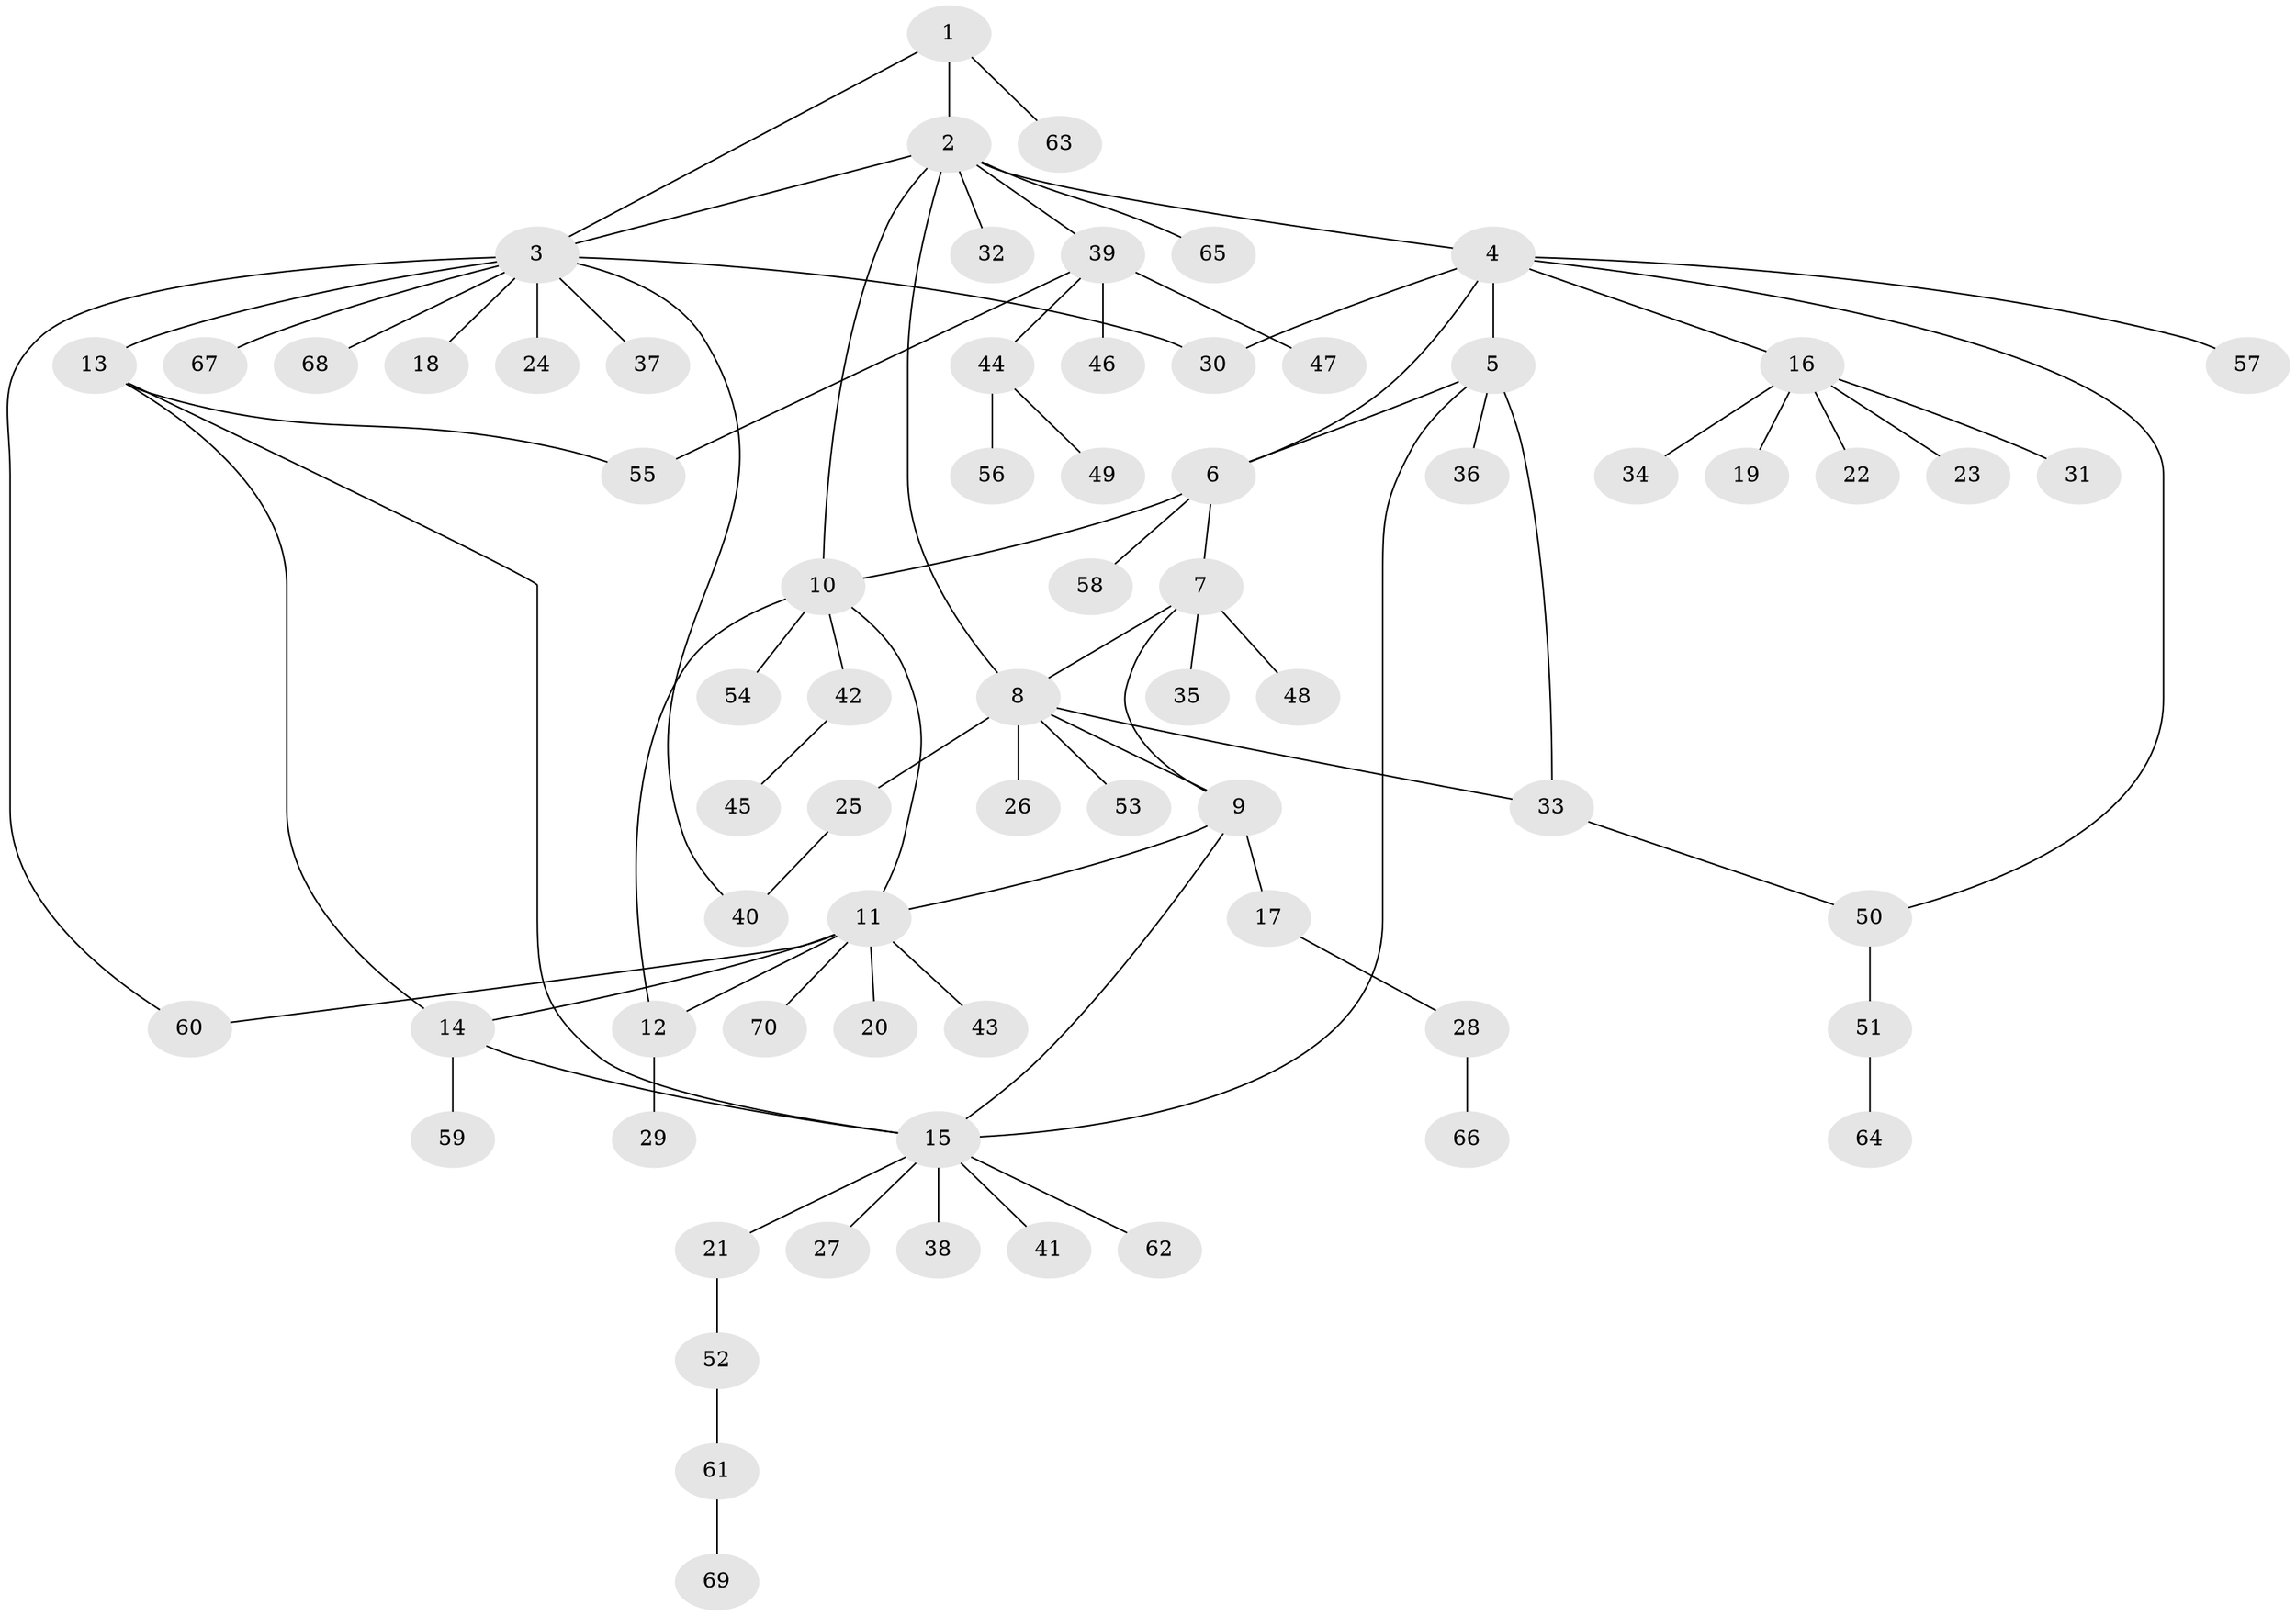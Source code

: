 // Generated by graph-tools (version 1.1) at 2025/11/02/27/25 16:11:36]
// undirected, 70 vertices, 86 edges
graph export_dot {
graph [start="1"]
  node [color=gray90,style=filled];
  1;
  2;
  3;
  4;
  5;
  6;
  7;
  8;
  9;
  10;
  11;
  12;
  13;
  14;
  15;
  16;
  17;
  18;
  19;
  20;
  21;
  22;
  23;
  24;
  25;
  26;
  27;
  28;
  29;
  30;
  31;
  32;
  33;
  34;
  35;
  36;
  37;
  38;
  39;
  40;
  41;
  42;
  43;
  44;
  45;
  46;
  47;
  48;
  49;
  50;
  51;
  52;
  53;
  54;
  55;
  56;
  57;
  58;
  59;
  60;
  61;
  62;
  63;
  64;
  65;
  66;
  67;
  68;
  69;
  70;
  1 -- 2;
  1 -- 3;
  1 -- 63;
  2 -- 3;
  2 -- 4;
  2 -- 8;
  2 -- 10;
  2 -- 32;
  2 -- 39;
  2 -- 65;
  3 -- 13;
  3 -- 18;
  3 -- 24;
  3 -- 30;
  3 -- 37;
  3 -- 40;
  3 -- 60;
  3 -- 67;
  3 -- 68;
  4 -- 5;
  4 -- 6;
  4 -- 16;
  4 -- 30;
  4 -- 50;
  4 -- 57;
  5 -- 6;
  5 -- 15;
  5 -- 33;
  5 -- 36;
  6 -- 7;
  6 -- 10;
  6 -- 58;
  7 -- 8;
  7 -- 9;
  7 -- 35;
  7 -- 48;
  8 -- 9;
  8 -- 25;
  8 -- 26;
  8 -- 33;
  8 -- 53;
  9 -- 11;
  9 -- 15;
  9 -- 17;
  10 -- 11;
  10 -- 12;
  10 -- 42;
  10 -- 54;
  11 -- 12;
  11 -- 14;
  11 -- 20;
  11 -- 43;
  11 -- 60;
  11 -- 70;
  12 -- 29;
  13 -- 14;
  13 -- 15;
  13 -- 55;
  14 -- 15;
  14 -- 59;
  15 -- 21;
  15 -- 27;
  15 -- 38;
  15 -- 41;
  15 -- 62;
  16 -- 19;
  16 -- 22;
  16 -- 23;
  16 -- 31;
  16 -- 34;
  17 -- 28;
  21 -- 52;
  25 -- 40;
  28 -- 66;
  33 -- 50;
  39 -- 44;
  39 -- 46;
  39 -- 47;
  39 -- 55;
  42 -- 45;
  44 -- 49;
  44 -- 56;
  50 -- 51;
  51 -- 64;
  52 -- 61;
  61 -- 69;
}
